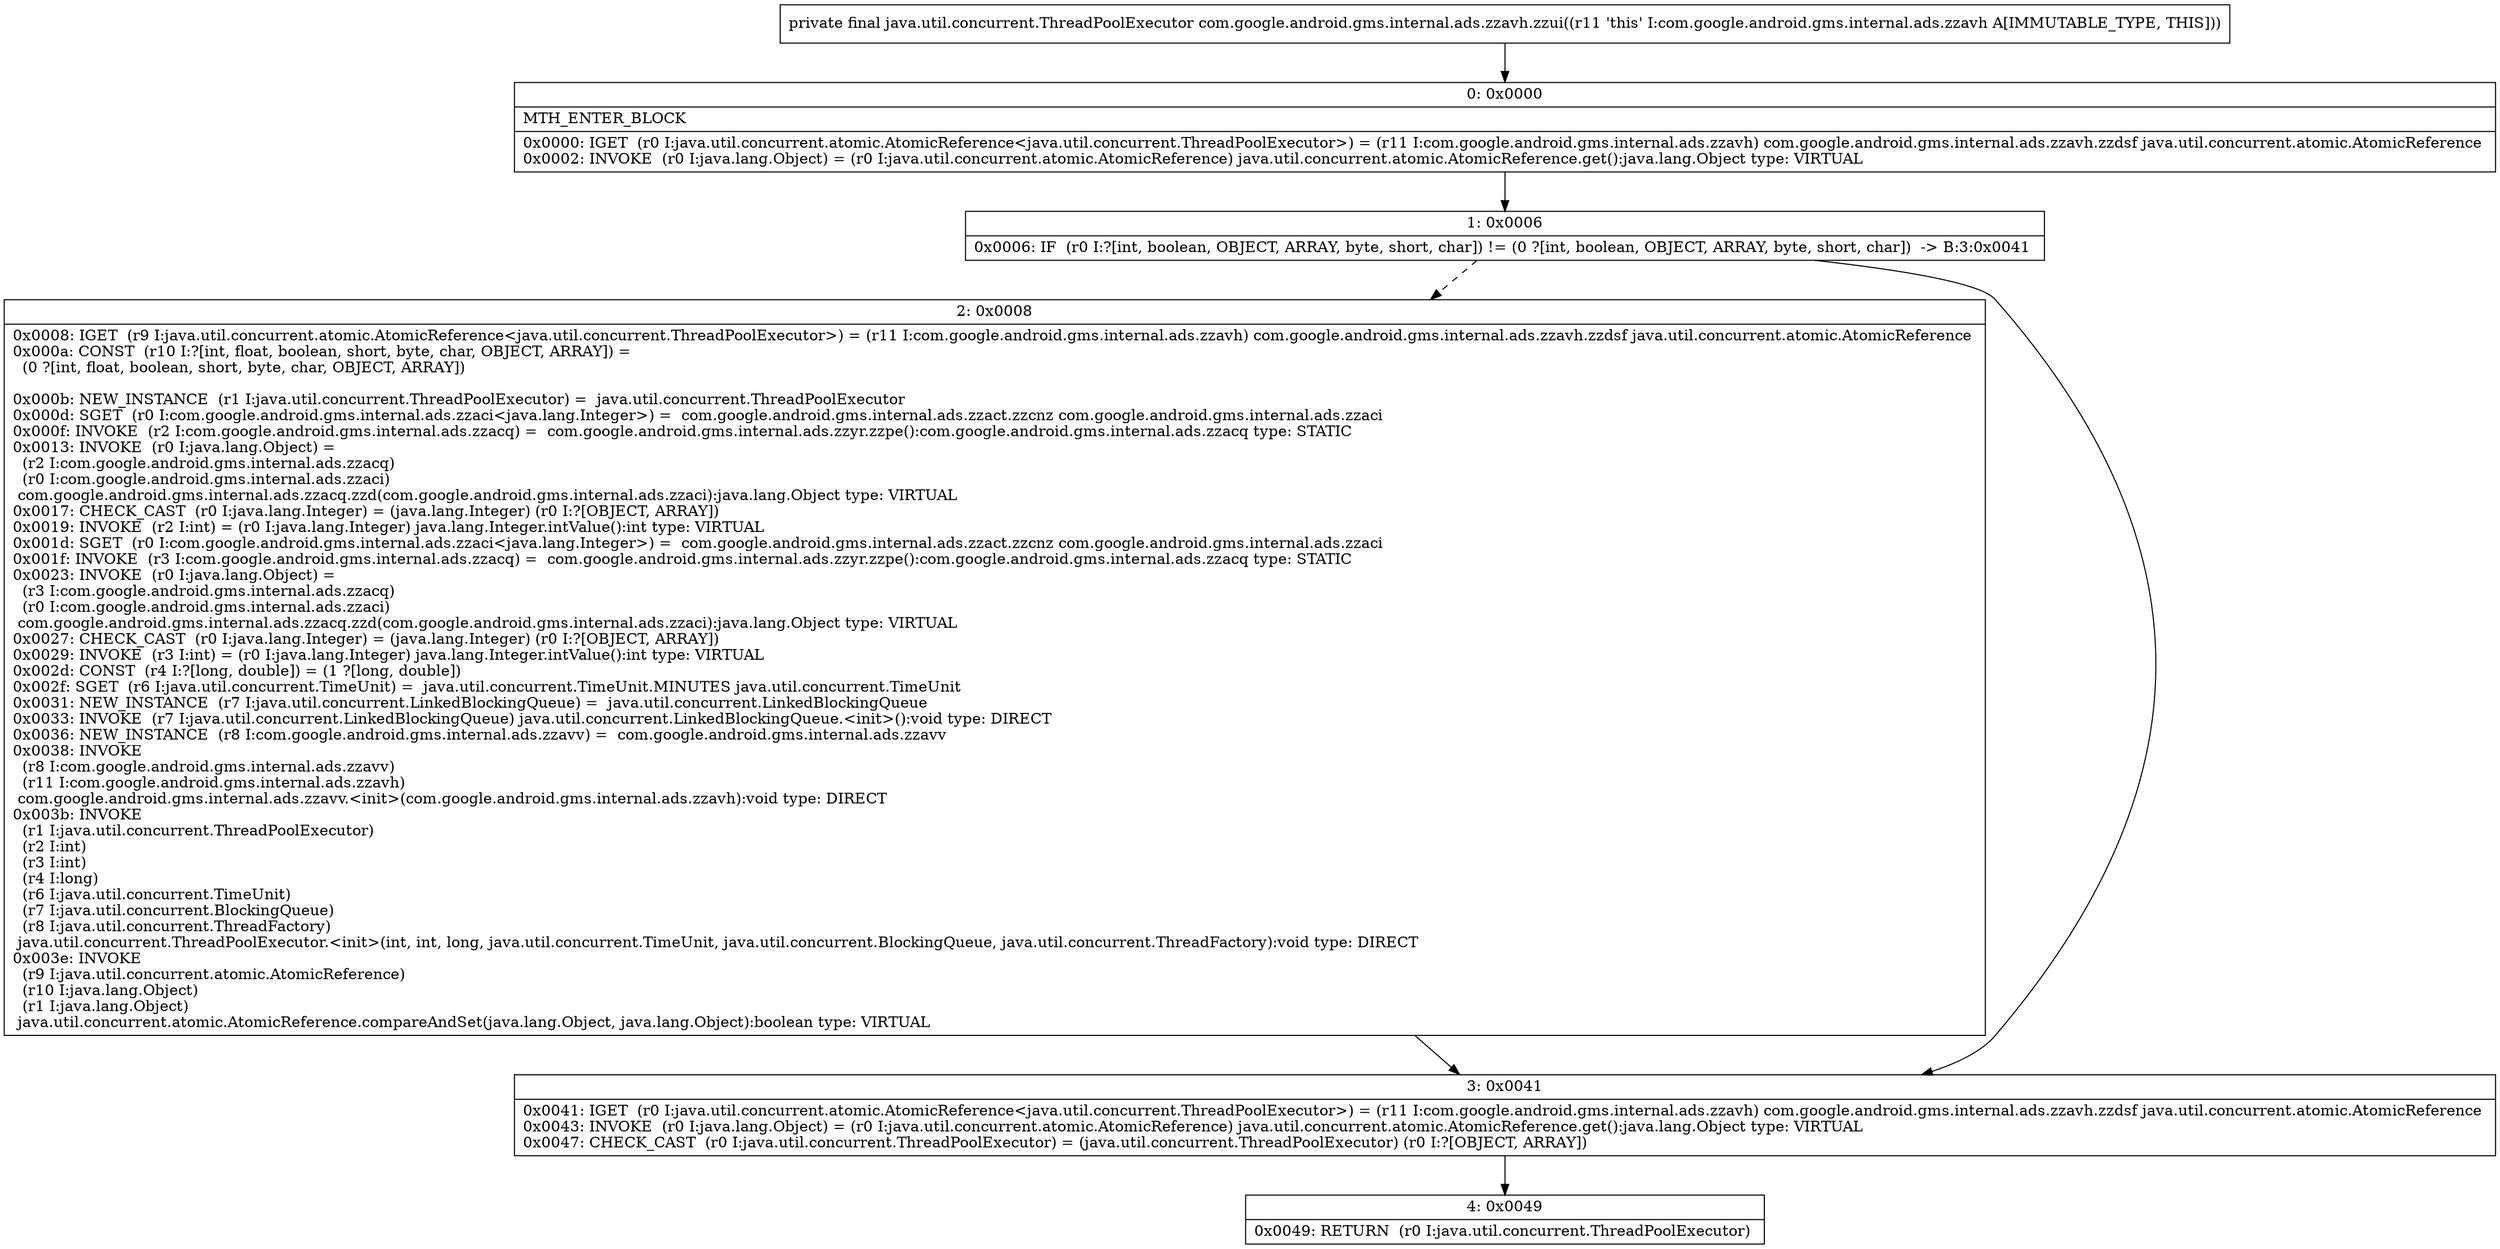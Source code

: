 digraph "CFG forcom.google.android.gms.internal.ads.zzavh.zzui()Ljava\/util\/concurrent\/ThreadPoolExecutor;" {
Node_0 [shape=record,label="{0\:\ 0x0000|MTH_ENTER_BLOCK\l|0x0000: IGET  (r0 I:java.util.concurrent.atomic.AtomicReference\<java.util.concurrent.ThreadPoolExecutor\>) = (r11 I:com.google.android.gms.internal.ads.zzavh) com.google.android.gms.internal.ads.zzavh.zzdsf java.util.concurrent.atomic.AtomicReference \l0x0002: INVOKE  (r0 I:java.lang.Object) = (r0 I:java.util.concurrent.atomic.AtomicReference) java.util.concurrent.atomic.AtomicReference.get():java.lang.Object type: VIRTUAL \l}"];
Node_1 [shape=record,label="{1\:\ 0x0006|0x0006: IF  (r0 I:?[int, boolean, OBJECT, ARRAY, byte, short, char]) != (0 ?[int, boolean, OBJECT, ARRAY, byte, short, char])  \-\> B:3:0x0041 \l}"];
Node_2 [shape=record,label="{2\:\ 0x0008|0x0008: IGET  (r9 I:java.util.concurrent.atomic.AtomicReference\<java.util.concurrent.ThreadPoolExecutor\>) = (r11 I:com.google.android.gms.internal.ads.zzavh) com.google.android.gms.internal.ads.zzavh.zzdsf java.util.concurrent.atomic.AtomicReference \l0x000a: CONST  (r10 I:?[int, float, boolean, short, byte, char, OBJECT, ARRAY]) = \l  (0 ?[int, float, boolean, short, byte, char, OBJECT, ARRAY])\l \l0x000b: NEW_INSTANCE  (r1 I:java.util.concurrent.ThreadPoolExecutor) =  java.util.concurrent.ThreadPoolExecutor \l0x000d: SGET  (r0 I:com.google.android.gms.internal.ads.zzaci\<java.lang.Integer\>) =  com.google.android.gms.internal.ads.zzact.zzcnz com.google.android.gms.internal.ads.zzaci \l0x000f: INVOKE  (r2 I:com.google.android.gms.internal.ads.zzacq) =  com.google.android.gms.internal.ads.zzyr.zzpe():com.google.android.gms.internal.ads.zzacq type: STATIC \l0x0013: INVOKE  (r0 I:java.lang.Object) = \l  (r2 I:com.google.android.gms.internal.ads.zzacq)\l  (r0 I:com.google.android.gms.internal.ads.zzaci)\l com.google.android.gms.internal.ads.zzacq.zzd(com.google.android.gms.internal.ads.zzaci):java.lang.Object type: VIRTUAL \l0x0017: CHECK_CAST  (r0 I:java.lang.Integer) = (java.lang.Integer) (r0 I:?[OBJECT, ARRAY]) \l0x0019: INVOKE  (r2 I:int) = (r0 I:java.lang.Integer) java.lang.Integer.intValue():int type: VIRTUAL \l0x001d: SGET  (r0 I:com.google.android.gms.internal.ads.zzaci\<java.lang.Integer\>) =  com.google.android.gms.internal.ads.zzact.zzcnz com.google.android.gms.internal.ads.zzaci \l0x001f: INVOKE  (r3 I:com.google.android.gms.internal.ads.zzacq) =  com.google.android.gms.internal.ads.zzyr.zzpe():com.google.android.gms.internal.ads.zzacq type: STATIC \l0x0023: INVOKE  (r0 I:java.lang.Object) = \l  (r3 I:com.google.android.gms.internal.ads.zzacq)\l  (r0 I:com.google.android.gms.internal.ads.zzaci)\l com.google.android.gms.internal.ads.zzacq.zzd(com.google.android.gms.internal.ads.zzaci):java.lang.Object type: VIRTUAL \l0x0027: CHECK_CAST  (r0 I:java.lang.Integer) = (java.lang.Integer) (r0 I:?[OBJECT, ARRAY]) \l0x0029: INVOKE  (r3 I:int) = (r0 I:java.lang.Integer) java.lang.Integer.intValue():int type: VIRTUAL \l0x002d: CONST  (r4 I:?[long, double]) = (1 ?[long, double]) \l0x002f: SGET  (r6 I:java.util.concurrent.TimeUnit) =  java.util.concurrent.TimeUnit.MINUTES java.util.concurrent.TimeUnit \l0x0031: NEW_INSTANCE  (r7 I:java.util.concurrent.LinkedBlockingQueue) =  java.util.concurrent.LinkedBlockingQueue \l0x0033: INVOKE  (r7 I:java.util.concurrent.LinkedBlockingQueue) java.util.concurrent.LinkedBlockingQueue.\<init\>():void type: DIRECT \l0x0036: NEW_INSTANCE  (r8 I:com.google.android.gms.internal.ads.zzavv) =  com.google.android.gms.internal.ads.zzavv \l0x0038: INVOKE  \l  (r8 I:com.google.android.gms.internal.ads.zzavv)\l  (r11 I:com.google.android.gms.internal.ads.zzavh)\l com.google.android.gms.internal.ads.zzavv.\<init\>(com.google.android.gms.internal.ads.zzavh):void type: DIRECT \l0x003b: INVOKE  \l  (r1 I:java.util.concurrent.ThreadPoolExecutor)\l  (r2 I:int)\l  (r3 I:int)\l  (r4 I:long)\l  (r6 I:java.util.concurrent.TimeUnit)\l  (r7 I:java.util.concurrent.BlockingQueue)\l  (r8 I:java.util.concurrent.ThreadFactory)\l java.util.concurrent.ThreadPoolExecutor.\<init\>(int, int, long, java.util.concurrent.TimeUnit, java.util.concurrent.BlockingQueue, java.util.concurrent.ThreadFactory):void type: DIRECT \l0x003e: INVOKE  \l  (r9 I:java.util.concurrent.atomic.AtomicReference)\l  (r10 I:java.lang.Object)\l  (r1 I:java.lang.Object)\l java.util.concurrent.atomic.AtomicReference.compareAndSet(java.lang.Object, java.lang.Object):boolean type: VIRTUAL \l}"];
Node_3 [shape=record,label="{3\:\ 0x0041|0x0041: IGET  (r0 I:java.util.concurrent.atomic.AtomicReference\<java.util.concurrent.ThreadPoolExecutor\>) = (r11 I:com.google.android.gms.internal.ads.zzavh) com.google.android.gms.internal.ads.zzavh.zzdsf java.util.concurrent.atomic.AtomicReference \l0x0043: INVOKE  (r0 I:java.lang.Object) = (r0 I:java.util.concurrent.atomic.AtomicReference) java.util.concurrent.atomic.AtomicReference.get():java.lang.Object type: VIRTUAL \l0x0047: CHECK_CAST  (r0 I:java.util.concurrent.ThreadPoolExecutor) = (java.util.concurrent.ThreadPoolExecutor) (r0 I:?[OBJECT, ARRAY]) \l}"];
Node_4 [shape=record,label="{4\:\ 0x0049|0x0049: RETURN  (r0 I:java.util.concurrent.ThreadPoolExecutor) \l}"];
MethodNode[shape=record,label="{private final java.util.concurrent.ThreadPoolExecutor com.google.android.gms.internal.ads.zzavh.zzui((r11 'this' I:com.google.android.gms.internal.ads.zzavh A[IMMUTABLE_TYPE, THIS])) }"];
MethodNode -> Node_0;
Node_0 -> Node_1;
Node_1 -> Node_2[style=dashed];
Node_1 -> Node_3;
Node_2 -> Node_3;
Node_3 -> Node_4;
}

